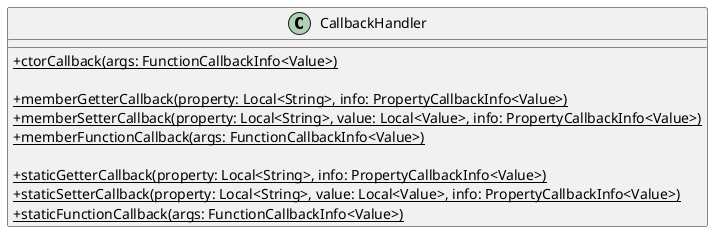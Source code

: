 @startuml

skinparam classAttributeIconSize 0
skinparam shadowing false

class CallbackHandler {
  {static} +ctorCallback(args: FunctionCallbackInfo<Value>)

  {static} +memberGetterCallback(property: Local<String>, info: PropertyCallbackInfo<Value>)
  {static} +memberSetterCallback(property: Local<String>, value: Local<Value>, info: PropertyCallbackInfo<Value>)
  {static} +memberFunctionCallback(args: FunctionCallbackInfo<Value>)

  {static} +staticGetterCallback(property: Local<String>, info: PropertyCallbackInfo<Value>)
  {static} +staticSetterCallback(property: Local<String>, value: Local<Value>, info: PropertyCallbackInfo<Value>)
  {static} +staticFunctionCallback(args: FunctionCallbackInfo<Value>)

}


@enduml
